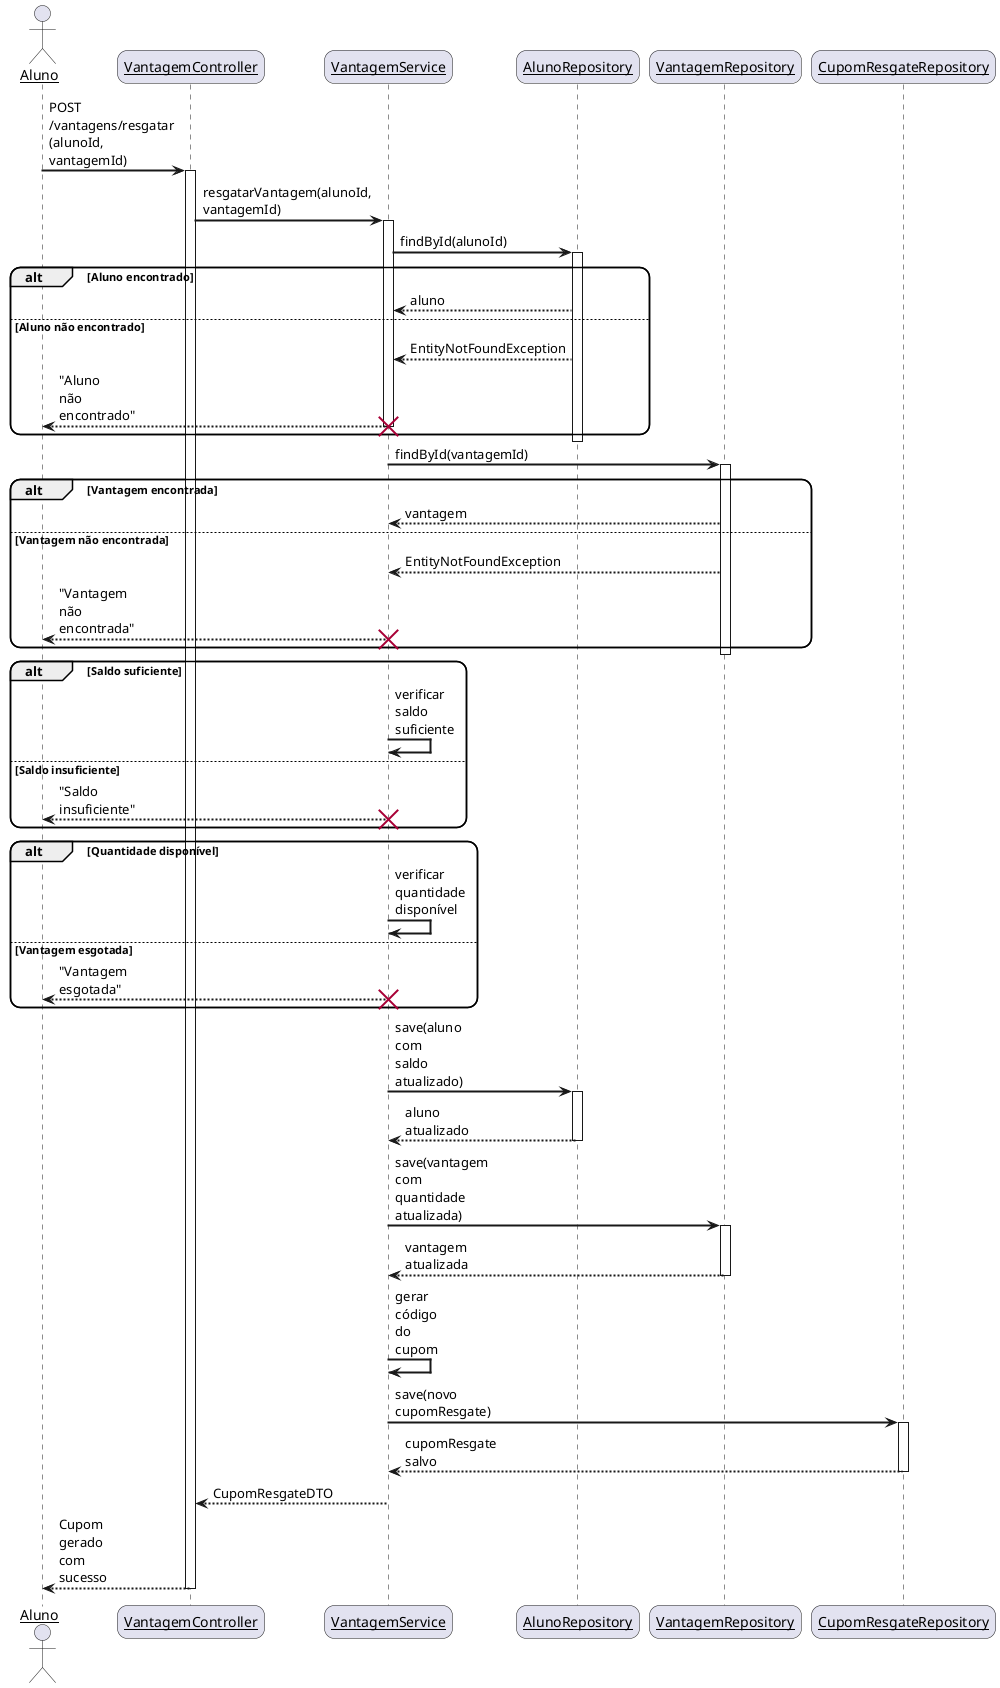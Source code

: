 @startuml
skinparam sequenceArrowThickness 2
skinparam roundcorner 20
skinparam maxmessagesize 60
skinparam sequenceParticipant underline

actor "Aluno" as student
participant "VantagemController" as controller
participant "VantagemService" as service
participant "AlunoRepository" as alunoRepo
participant "VantagemRepository" as vantagemRepo
participant "CupomResgateRepository" as cupomRepo

student -> controller: POST /vantagens/resgatar\n(alunoId, vantagemId)
activate controller

controller -> service: resgatarVantagem(alunoId, vantagemId)
activate service

service -> alunoRepo: findById(alunoId)
activate alunoRepo

alt Aluno encontrado
    alunoRepo --> service: aluno
else  Aluno não encontrado
    alunoRepo --> service: EntityNotFoundException
    service --> student: "Aluno não encontrado"
    destroy service
end
deactivate alunoRepo

service -> vantagemRepo: findById(vantagemId)
activate vantagemRepo

alt Vantagem encontrada
    vantagemRepo --> service: vantagem
else  Vantagem não encontrada
    vantagemRepo --> service: EntityNotFoundException
    service --> student: "Vantagem não encontrada"
    destroy service
end
deactivate vantagemRepo

alt Saldo suficiente
    service -> service: verificar saldo suficiente
else  Saldo insuficiente
    service --> student: "Saldo insuficiente"
    destroy service
end

alt Quantidade disponível
    service -> service: verificar quantidade disponível
else  Vantagem esgotada
    service --> student: "Vantagem esgotada"
    destroy service
end

service -> alunoRepo: save(aluno com saldo atualizado)
activate alunoRepo
alunoRepo --> service: aluno atualizado
deactivate alunoRepo

service -> vantagemRepo: save(vantagem com quantidade atualizada)
activate vantagemRepo
vantagemRepo --> service: vantagem atualizada
deactivate vantagemRepo

service -> service: gerar código do cupom

service -> cupomRepo: save(novo cupomResgate)
activate cupomRepo
cupomRepo --> service: cupomResgate salvo
deactivate cupomRepo

service --> controller: CupomResgateDTO
deactivate service

controller --> student: Cupom gerado com sucesso
deactivate controller

@enduml
